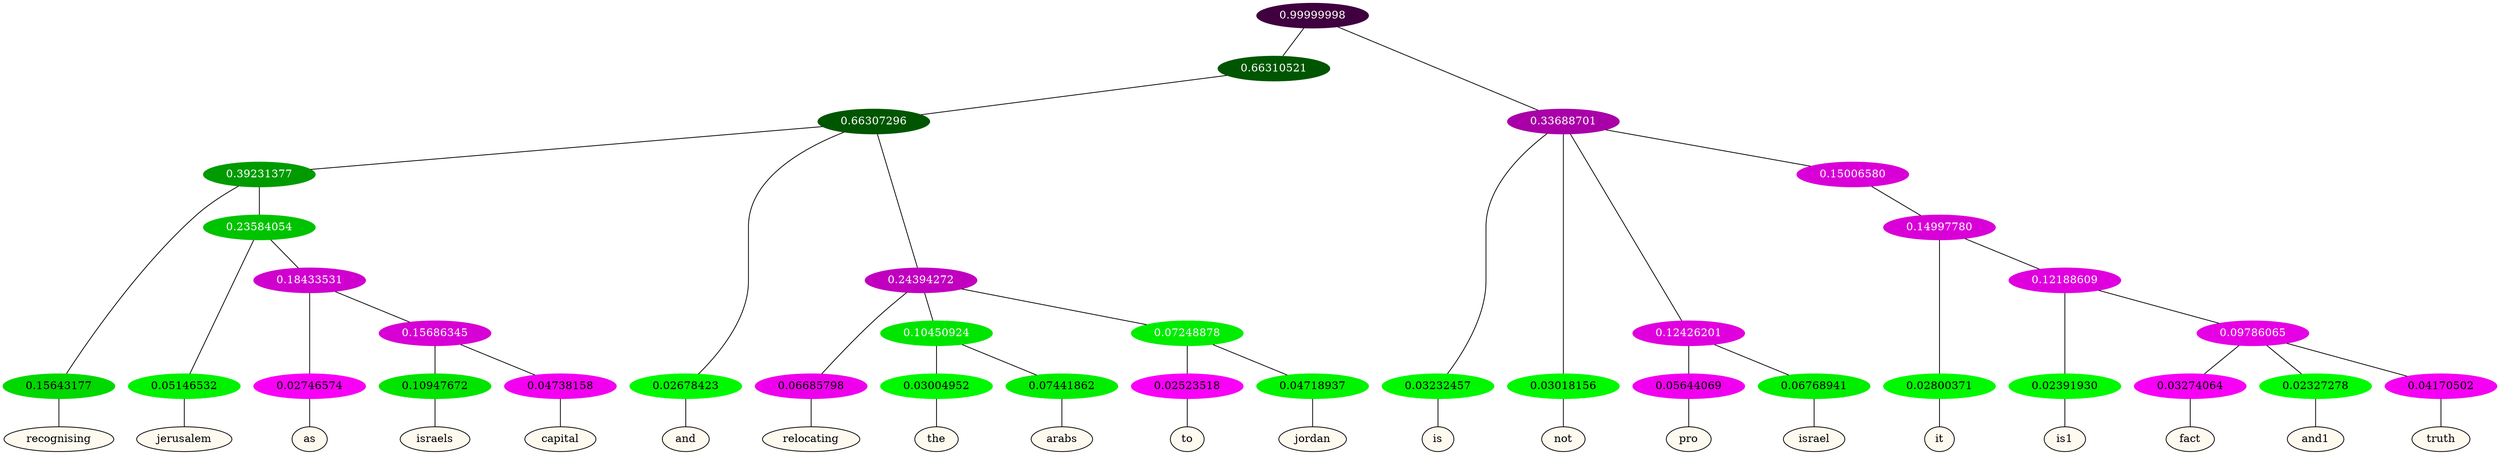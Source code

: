 graph {
	node [format=png height=0.15 nodesep=0.001 ordering=out overlap=prism overlap_scaling=0.01 ranksep=0.001 ratio=0.2 style=filled width=0.15]
	{
		rank=same
		a_w_14 [label=recognising color=black fillcolor=floralwhite style="filled,solid"]
		a_w_21 [label=jerusalem color=black fillcolor=floralwhite style="filled,solid"]
		a_w_29 [label=as color=black fillcolor=floralwhite style="filled,solid"]
		a_w_34 [label=israels color=black fillcolor=floralwhite style="filled,solid"]
		a_w_35 [label=capital color=black fillcolor=floralwhite style="filled,solid"]
		a_w_9 [label=and color=black fillcolor=floralwhite style="filled,solid"]
		a_w_16 [label=relocating color=black fillcolor=floralwhite style="filled,solid"]
		a_w_23 [label=the color=black fillcolor=floralwhite style="filled,solid"]
		a_w_24 [label=arabs color=black fillcolor=floralwhite style="filled,solid"]
		a_w_25 [label=to color=black fillcolor=floralwhite style="filled,solid"]
		a_w_26 [label=jordan color=black fillcolor=floralwhite style="filled,solid"]
		a_w_4 [label=is color=black fillcolor=floralwhite style="filled,solid"]
		a_w_5 [label=not color=black fillcolor=floralwhite style="filled,solid"]
		a_w_11 [label=pro color=black fillcolor=floralwhite style="filled,solid"]
		a_w_12 [label=israel color=black fillcolor=floralwhite style="filled,solid"]
		a_w_19 [label=it color=black fillcolor=floralwhite style="filled,solid"]
		a_w_27 [label=is1 color=black fillcolor=floralwhite style="filled,solid"]
		a_w_31 [label=fact color=black fillcolor=floralwhite style="filled,solid"]
		a_w_32 [label=and1 color=black fillcolor=floralwhite style="filled,solid"]
		a_w_33 [label=truth color=black fillcolor=floralwhite style="filled,solid"]
	}
	a_n_14 -- a_w_14
	a_n_21 -- a_w_21
	a_n_29 -- a_w_29
	a_n_34 -- a_w_34
	a_n_35 -- a_w_35
	a_n_9 -- a_w_9
	a_n_16 -- a_w_16
	a_n_23 -- a_w_23
	a_n_24 -- a_w_24
	a_n_25 -- a_w_25
	a_n_26 -- a_w_26
	a_n_4 -- a_w_4
	a_n_5 -- a_w_5
	a_n_11 -- a_w_11
	a_n_12 -- a_w_12
	a_n_19 -- a_w_19
	a_n_27 -- a_w_27
	a_n_31 -- a_w_31
	a_n_32 -- a_w_32
	a_n_33 -- a_w_33
	{
		rank=same
		a_n_14 [label=0.15643177 color="0.334 1.000 0.844" fontcolor=black]
		a_n_21 [label=0.05146532 color="0.334 1.000 0.949" fontcolor=black]
		a_n_29 [label=0.02746574 color="0.835 1.000 0.973" fontcolor=black]
		a_n_34 [label=0.10947672 color="0.334 1.000 0.891" fontcolor=black]
		a_n_35 [label=0.04738158 color="0.835 1.000 0.953" fontcolor=black]
		a_n_9 [label=0.02678423 color="0.334 1.000 0.973" fontcolor=black]
		a_n_16 [label=0.06685798 color="0.835 1.000 0.933" fontcolor=black]
		a_n_23 [label=0.03004952 color="0.334 1.000 0.970" fontcolor=black]
		a_n_24 [label=0.07441862 color="0.334 1.000 0.926" fontcolor=black]
		a_n_25 [label=0.02523518 color="0.835 1.000 0.975" fontcolor=black]
		a_n_26 [label=0.04718937 color="0.334 1.000 0.953" fontcolor=black]
		a_n_4 [label=0.03232457 color="0.334 1.000 0.968" fontcolor=black]
		a_n_5 [label=0.03018156 color="0.334 1.000 0.970" fontcolor=black]
		a_n_11 [label=0.05644069 color="0.835 1.000 0.944" fontcolor=black]
		a_n_12 [label=0.06768941 color="0.334 1.000 0.932" fontcolor=black]
		a_n_19 [label=0.02800371 color="0.334 1.000 0.972" fontcolor=black]
		a_n_27 [label=0.02391930 color="0.334 1.000 0.976" fontcolor=black]
		a_n_31 [label=0.03274064 color="0.835 1.000 0.967" fontcolor=black]
		a_n_32 [label=0.02327278 color="0.334 1.000 0.977" fontcolor=black]
		a_n_33 [label=0.04170502 color="0.835 1.000 0.958" fontcolor=black]
	}
	a_n_0 [label=0.99999998 color="0.835 1.000 0.250" fontcolor=grey99]
	a_n_1 [label=0.66310521 color="0.334 1.000 0.337" fontcolor=grey99]
	a_n_0 -- a_n_1
	a_n_2 [label=0.33688701 color="0.835 1.000 0.663" fontcolor=grey99]
	a_n_0 -- a_n_2
	a_n_3 [label=0.66307296 color="0.334 1.000 0.337" fontcolor=grey99]
	a_n_1 -- a_n_3
	a_n_2 -- a_n_4
	a_n_2 -- a_n_5
	a_n_6 [label=0.12426201 color="0.835 1.000 0.876" fontcolor=grey99]
	a_n_2 -- a_n_6
	a_n_7 [label=0.15006580 color="0.835 1.000 0.850" fontcolor=grey99]
	a_n_2 -- a_n_7
	a_n_8 [label=0.39231377 color="0.334 1.000 0.608" fontcolor=grey99]
	a_n_3 -- a_n_8
	a_n_3 -- a_n_9
	a_n_10 [label=0.24394272 color="0.835 1.000 0.756" fontcolor=grey99]
	a_n_3 -- a_n_10
	a_n_6 -- a_n_11
	a_n_6 -- a_n_12
	a_n_13 [label=0.14997780 color="0.835 1.000 0.850" fontcolor=grey99]
	a_n_7 -- a_n_13
	a_n_8 -- a_n_14
	a_n_15 [label=0.23584054 color="0.334 1.000 0.764" fontcolor=grey99]
	a_n_8 -- a_n_15
	a_n_10 -- a_n_16
	a_n_17 [label=0.10450924 color="0.334 1.000 0.895" fontcolor=grey99]
	a_n_10 -- a_n_17
	a_n_18 [label=0.07248878 color="0.334 1.000 0.928" fontcolor=grey99]
	a_n_10 -- a_n_18
	a_n_13 -- a_n_19
	a_n_20 [label=0.12188609 color="0.835 1.000 0.878" fontcolor=grey99]
	a_n_13 -- a_n_20
	a_n_15 -- a_n_21
	a_n_22 [label=0.18433531 color="0.835 1.000 0.816" fontcolor=grey99]
	a_n_15 -- a_n_22
	a_n_17 -- a_n_23
	a_n_17 -- a_n_24
	a_n_18 -- a_n_25
	a_n_18 -- a_n_26
	a_n_20 -- a_n_27
	a_n_28 [label=0.09786065 color="0.835 1.000 0.902" fontcolor=grey99]
	a_n_20 -- a_n_28
	a_n_22 -- a_n_29
	a_n_30 [label=0.15686345 color="0.835 1.000 0.843" fontcolor=grey99]
	a_n_22 -- a_n_30
	a_n_28 -- a_n_31
	a_n_28 -- a_n_32
	a_n_28 -- a_n_33
	a_n_30 -- a_n_34
	a_n_30 -- a_n_35
}
